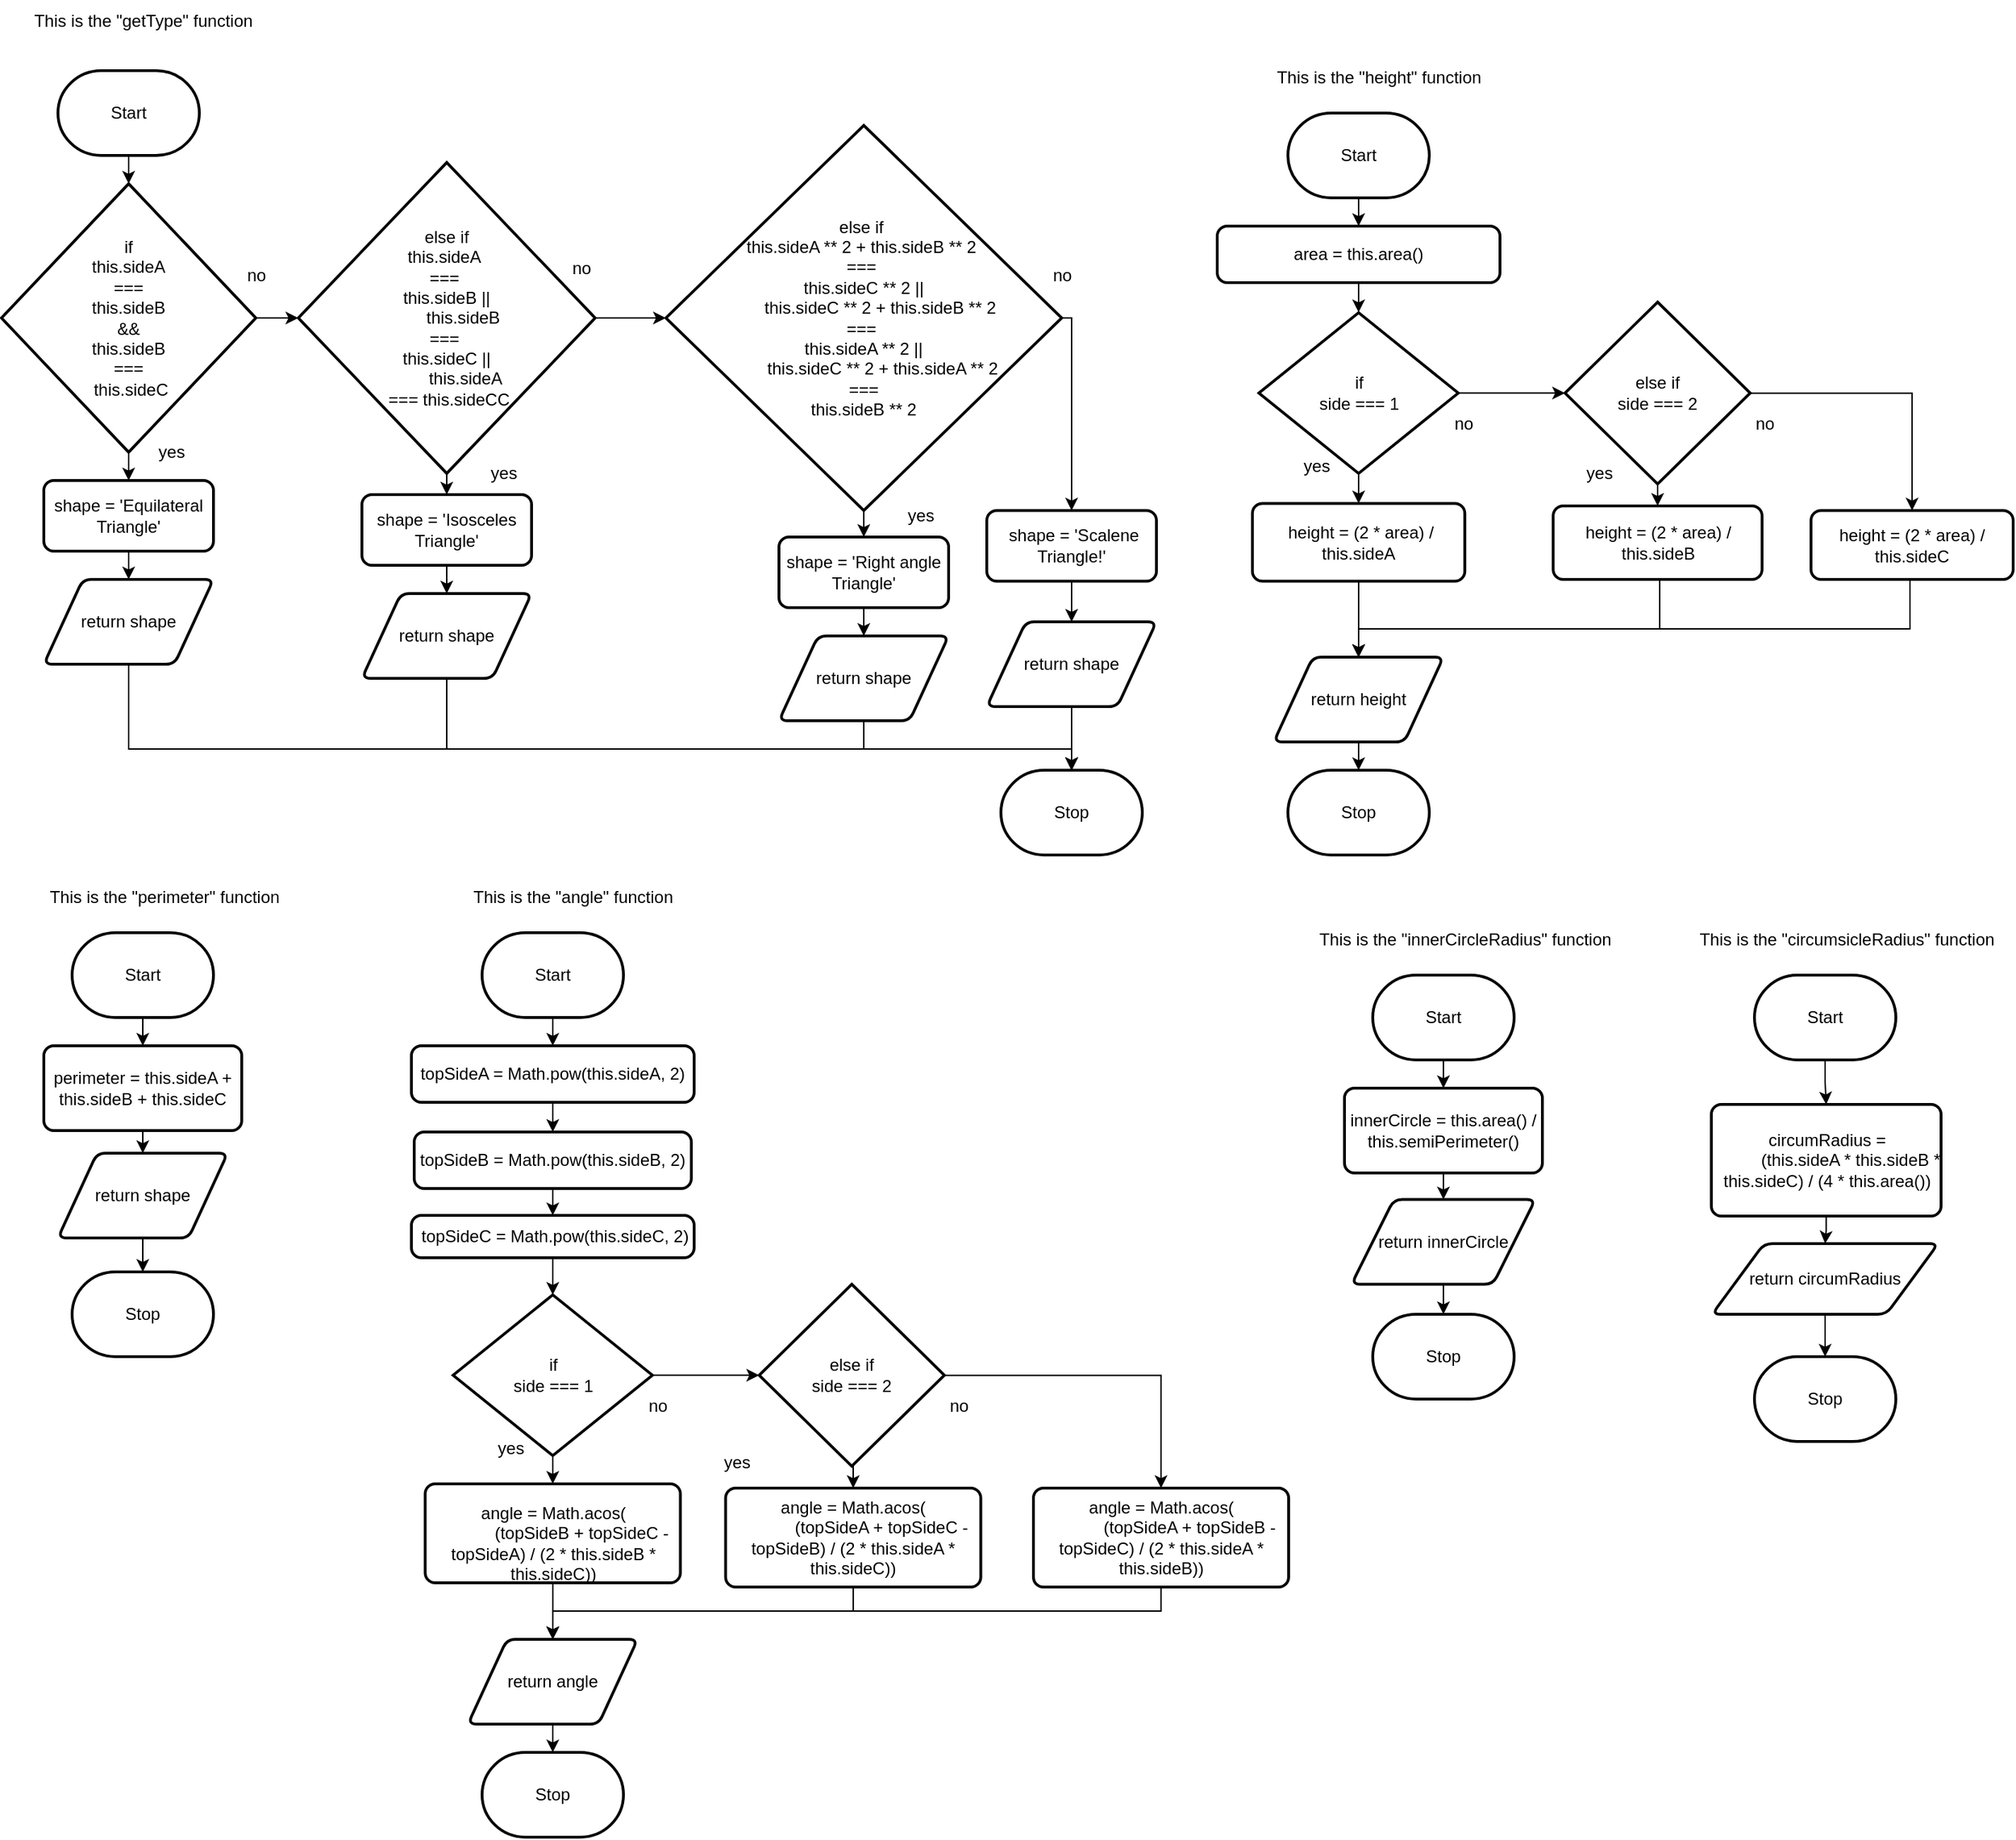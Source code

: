 <mxfile>
    <diagram id="cjdW_wq--UqNDgYKThvn" name="Page-1">
        <mxGraphModel dx="776" dy="470" grid="1" gridSize="10" guides="1" tooltips="1" connect="1" arrows="1" fold="1" page="1" pageScale="1" pageWidth="827" pageHeight="1169" math="0" shadow="0">
            <root>
                <mxCell id="0"/>
                <mxCell id="1" parent="0"/>
                <mxCell id="5" value="" style="edgeStyle=none;html=1;" edge="1" parent="1" source="2" target="4">
                    <mxGeometry relative="1" as="geometry"/>
                </mxCell>
                <mxCell id="2" value="Start" style="strokeWidth=2;html=1;shape=mxgraph.flowchart.terminator;whiteSpace=wrap;" vertex="1" parent="1">
                    <mxGeometry x="50" y="90" width="100" height="60" as="geometry"/>
                </mxCell>
                <mxCell id="3" value="Stop" style="strokeWidth=2;html=1;shape=mxgraph.flowchart.terminator;whiteSpace=wrap;" vertex="1" parent="1">
                    <mxGeometry x="717" y="585" width="100" height="60" as="geometry"/>
                </mxCell>
                <mxCell id="8" style="edgeStyle=none;html=1;exitX=0.5;exitY=1;exitDx=0;exitDy=0;exitPerimeter=0;entryX=0.5;entryY=0;entryDx=0;entryDy=0;" edge="1" parent="1" source="4" target="6">
                    <mxGeometry relative="1" as="geometry"/>
                </mxCell>
                <mxCell id="13" value="" style="edgeStyle=none;html=1;" edge="1" parent="1" source="4" target="12">
                    <mxGeometry relative="1" as="geometry"/>
                </mxCell>
                <mxCell id="4" value="if&lt;br&gt;this.sideA &lt;br&gt;=== &lt;br&gt;this.sideB &lt;br&gt;&amp;amp;&amp;amp; &lt;br&gt;this.sideB &lt;br&gt;===&lt;br&gt;&amp;nbsp;this.sideC" style="strokeWidth=2;html=1;shape=mxgraph.flowchart.decision;whiteSpace=wrap;" vertex="1" parent="1">
                    <mxGeometry x="10" y="170" width="180" height="190" as="geometry"/>
                </mxCell>
                <mxCell id="9" style="edgeStyle=none;html=1;exitX=0.5;exitY=1;exitDx=0;exitDy=0;entryX=0.5;entryY=0;entryDx=0;entryDy=0;" edge="1" parent="1" source="6" target="7">
                    <mxGeometry relative="1" as="geometry"/>
                </mxCell>
                <mxCell id="6" value="shape = 'Equilateral Triangle'" style="rounded=1;whiteSpace=wrap;html=1;absoluteArcSize=1;arcSize=14;strokeWidth=2;" vertex="1" parent="1">
                    <mxGeometry x="40" y="380" width="120" height="50" as="geometry"/>
                </mxCell>
                <mxCell id="29" style="edgeStyle=orthogonalEdgeStyle;html=1;entryX=0.5;entryY=0;entryDx=0;entryDy=0;entryPerimeter=0;rounded=0;" edge="1" parent="1" source="7" target="3">
                    <mxGeometry relative="1" as="geometry">
                        <Array as="points">
                            <mxPoint x="100" y="570"/>
                            <mxPoint x="767" y="570"/>
                        </Array>
                    </mxGeometry>
                </mxCell>
                <mxCell id="7" value="return shape" style="shape=parallelogram;html=1;strokeWidth=2;perimeter=parallelogramPerimeter;whiteSpace=wrap;rounded=1;arcSize=12;size=0.23;" vertex="1" parent="1">
                    <mxGeometry x="40" y="450" width="120" height="60" as="geometry"/>
                </mxCell>
                <mxCell id="10" value="no" style="text;html=1;align=center;verticalAlign=middle;resizable=0;points=[];autosize=1;strokeColor=none;fillColor=none;" vertex="1" parent="1">
                    <mxGeometry x="170" y="220" width="40" height="30" as="geometry"/>
                </mxCell>
                <mxCell id="11" value="yes" style="text;html=1;align=center;verticalAlign=middle;resizable=0;points=[];autosize=1;strokeColor=none;fillColor=none;" vertex="1" parent="1">
                    <mxGeometry x="110" y="345" width="40" height="30" as="geometry"/>
                </mxCell>
                <mxCell id="16" style="edgeStyle=none;html=1;exitX=0.5;exitY=1;exitDx=0;exitDy=0;exitPerimeter=0;entryX=0.5;entryY=0;entryDx=0;entryDy=0;" edge="1" parent="1" source="12" target="14">
                    <mxGeometry relative="1" as="geometry"/>
                </mxCell>
                <mxCell id="19" value="" style="edgeStyle=none;html=1;" edge="1" parent="1" source="12" target="18">
                    <mxGeometry relative="1" as="geometry"/>
                </mxCell>
                <mxCell id="12" value="else if&lt;br&gt;&lt;div&gt;this.sideA&amp;nbsp;&lt;/div&gt;&lt;div&gt;===&amp;nbsp;&lt;/div&gt;&lt;div&gt;this.sideB ||&lt;/div&gt;&lt;div&gt;&amp;nbsp; &amp;nbsp; &amp;nbsp; &amp;nbsp; this.sideB&amp;nbsp;&lt;/div&gt;&lt;div&gt;===&amp;nbsp;&lt;/div&gt;&lt;div&gt;this.sideC ||&lt;/div&gt;&lt;span style=&quot;background-color: initial;&quot;&gt;&amp;nbsp; &amp;nbsp; &amp;nbsp; &amp;nbsp; this.sideA&lt;br&gt;&amp;nbsp;=== this.sideC&lt;/span&gt;C" style="strokeWidth=2;html=1;shape=mxgraph.flowchart.decision;whiteSpace=wrap;" vertex="1" parent="1">
                    <mxGeometry x="220" y="155" width="210" height="220" as="geometry"/>
                </mxCell>
                <mxCell id="17" style="edgeStyle=none;html=1;exitX=0.5;exitY=1;exitDx=0;exitDy=0;entryX=0.5;entryY=0;entryDx=0;entryDy=0;" edge="1" parent="1" source="14" target="15">
                    <mxGeometry relative="1" as="geometry"/>
                </mxCell>
                <mxCell id="14" value="shape = 'Isosceles Triangle'" style="rounded=1;whiteSpace=wrap;html=1;absoluteArcSize=1;arcSize=14;strokeWidth=2;" vertex="1" parent="1">
                    <mxGeometry x="265" y="390" width="120" height="50" as="geometry"/>
                </mxCell>
                <mxCell id="30" style="edgeStyle=orthogonalEdgeStyle;rounded=0;html=1;entryX=0.5;entryY=0;entryDx=0;entryDy=0;entryPerimeter=0;" edge="1" parent="1" source="15" target="3">
                    <mxGeometry relative="1" as="geometry">
                        <Array as="points">
                            <mxPoint x="325" y="570"/>
                            <mxPoint x="767" y="570"/>
                        </Array>
                    </mxGeometry>
                </mxCell>
                <mxCell id="15" value="return shape" style="shape=parallelogram;html=1;strokeWidth=2;perimeter=parallelogramPerimeter;whiteSpace=wrap;rounded=1;arcSize=12;size=0.23;" vertex="1" parent="1">
                    <mxGeometry x="265" y="460" width="120" height="60" as="geometry"/>
                </mxCell>
                <mxCell id="23" style="edgeStyle=none;html=1;exitX=0.5;exitY=1;exitDx=0;exitDy=0;exitPerimeter=0;" edge="1" parent="1" source="18" target="21">
                    <mxGeometry relative="1" as="geometry"/>
                </mxCell>
                <mxCell id="40" style="edgeStyle=orthogonalEdgeStyle;rounded=0;html=1;entryX=0.5;entryY=0;entryDx=0;entryDy=0;" edge="1" parent="1" source="18" target="32">
                    <mxGeometry relative="1" as="geometry">
                        <Array as="points">
                            <mxPoint x="767" y="265"/>
                        </Array>
                    </mxGeometry>
                </mxCell>
                <mxCell id="18" value="&lt;div&gt;else if&amp;nbsp;&lt;/div&gt;&lt;div&gt;this.sideA ** 2 + this.sideB ** 2&amp;nbsp;&lt;/div&gt;&lt;div&gt;===&amp;nbsp;&lt;/div&gt;&lt;div&gt;this.sideC ** 2 ||&lt;/div&gt;&lt;div&gt;&amp;nbsp; &amp;nbsp; &amp;nbsp; &amp;nbsp; this.sideC ** 2 + this.sideB ** 2&amp;nbsp;&lt;/div&gt;&lt;div&gt;===&amp;nbsp;&lt;/div&gt;&lt;div&gt;this.sideA ** 2 ||&lt;/div&gt;&lt;div&gt;&amp;nbsp; &amp;nbsp; &amp;nbsp; &amp;nbsp; this.sideC ** 2 + this.sideA ** 2&lt;/div&gt;&lt;div&gt;&amp;nbsp;===&amp;nbsp;&lt;/div&gt;&lt;div&gt;this.sideB ** 2&lt;/div&gt;" style="strokeWidth=2;html=1;shape=mxgraph.flowchart.decision;whiteSpace=wrap;" vertex="1" parent="1">
                    <mxGeometry x="480" y="128.75" width="280" height="272.5" as="geometry"/>
                </mxCell>
                <mxCell id="20" value="no" style="text;html=1;align=center;verticalAlign=middle;resizable=0;points=[];autosize=1;strokeColor=none;fillColor=none;" vertex="1" parent="1">
                    <mxGeometry x="400" y="215" width="40" height="30" as="geometry"/>
                </mxCell>
                <mxCell id="24" style="edgeStyle=none;html=1;exitX=0.5;exitY=1;exitDx=0;exitDy=0;" edge="1" parent="1" source="21" target="22">
                    <mxGeometry relative="1" as="geometry"/>
                </mxCell>
                <mxCell id="21" value="shape = 'Right angle Triangle'" style="rounded=1;whiteSpace=wrap;html=1;absoluteArcSize=1;arcSize=14;strokeWidth=2;" vertex="1" parent="1">
                    <mxGeometry x="560" y="420" width="120" height="50" as="geometry"/>
                </mxCell>
                <mxCell id="31" style="edgeStyle=orthogonalEdgeStyle;rounded=0;html=1;entryX=0.5;entryY=0;entryDx=0;entryDy=0;entryPerimeter=0;" edge="1" parent="1" source="22" target="3">
                    <mxGeometry relative="1" as="geometry">
                        <Array as="points">
                            <mxPoint x="620" y="570"/>
                            <mxPoint x="767" y="570"/>
                        </Array>
                    </mxGeometry>
                </mxCell>
                <mxCell id="22" value="return shape" style="shape=parallelogram;html=1;strokeWidth=2;perimeter=parallelogramPerimeter;whiteSpace=wrap;rounded=1;arcSize=12;size=0.23;" vertex="1" parent="1">
                    <mxGeometry x="560" y="490" width="120" height="60" as="geometry"/>
                </mxCell>
                <mxCell id="26" value="no" style="text;html=1;align=center;verticalAlign=middle;resizable=0;points=[];autosize=1;strokeColor=none;fillColor=none;" vertex="1" parent="1">
                    <mxGeometry x="740" y="220" width="40" height="30" as="geometry"/>
                </mxCell>
                <mxCell id="27" value="yes" style="text;html=1;align=center;verticalAlign=middle;resizable=0;points=[];autosize=1;strokeColor=none;fillColor=none;" vertex="1" parent="1">
                    <mxGeometry x="345" y="360" width="40" height="30" as="geometry"/>
                </mxCell>
                <mxCell id="28" value="yes" style="text;html=1;align=center;verticalAlign=middle;resizable=0;points=[];autosize=1;strokeColor=none;fillColor=none;" vertex="1" parent="1">
                    <mxGeometry x="640" y="390" width="40" height="30" as="geometry"/>
                </mxCell>
                <mxCell id="38" value="" style="edgeStyle=orthogonalEdgeStyle;rounded=0;html=1;" edge="1" parent="1" source="32" target="37">
                    <mxGeometry relative="1" as="geometry"/>
                </mxCell>
                <mxCell id="32" value="&amp;nbsp;shape = 'Scalene Triangle!'" style="rounded=1;whiteSpace=wrap;html=1;absoluteArcSize=1;arcSize=14;strokeWidth=2;" vertex="1" parent="1">
                    <mxGeometry x="707" y="401.25" width="120" height="50" as="geometry"/>
                </mxCell>
                <mxCell id="39" style="edgeStyle=orthogonalEdgeStyle;rounded=0;html=1;entryX=0.5;entryY=0;entryDx=0;entryDy=0;entryPerimeter=0;" edge="1" parent="1" source="37" target="3">
                    <mxGeometry relative="1" as="geometry"/>
                </mxCell>
                <mxCell id="37" value="return shape" style="shape=parallelogram;html=1;strokeWidth=2;perimeter=parallelogramPerimeter;whiteSpace=wrap;rounded=1;arcSize=12;size=0.23;" vertex="1" parent="1">
                    <mxGeometry x="707" y="480" width="120" height="60" as="geometry"/>
                </mxCell>
                <mxCell id="41" value="This is the &quot;getType&quot; function" style="text;html=1;align=center;verticalAlign=middle;resizable=0;points=[];autosize=1;strokeColor=none;fillColor=none;" vertex="1" parent="1">
                    <mxGeometry x="20" y="40" width="180" height="30" as="geometry"/>
                </mxCell>
                <mxCell id="45" value="" style="edgeStyle=orthogonalEdgeStyle;rounded=0;html=1;" edge="1" parent="1" source="42" target="44">
                    <mxGeometry relative="1" as="geometry"/>
                </mxCell>
                <mxCell id="42" value="Start" style="strokeWidth=2;html=1;shape=mxgraph.flowchart.terminator;whiteSpace=wrap;" vertex="1" parent="1">
                    <mxGeometry x="60" y="700" width="100" height="60" as="geometry"/>
                </mxCell>
                <mxCell id="43" value="Stop" style="strokeWidth=2;html=1;shape=mxgraph.flowchart.terminator;whiteSpace=wrap;" vertex="1" parent="1">
                    <mxGeometry x="60" y="940" width="100" height="60" as="geometry"/>
                </mxCell>
                <mxCell id="47" value="" style="edgeStyle=orthogonalEdgeStyle;rounded=0;html=1;" edge="1" parent="1" source="44" target="46">
                    <mxGeometry relative="1" as="geometry"/>
                </mxCell>
                <mxCell id="44" value="perimeter = this.sideA + this.sideB + this.sideC" style="rounded=1;whiteSpace=wrap;html=1;absoluteArcSize=1;arcSize=14;strokeWidth=2;" vertex="1" parent="1">
                    <mxGeometry x="40" y="780" width="140" height="60" as="geometry"/>
                </mxCell>
                <mxCell id="48" value="" style="edgeStyle=orthogonalEdgeStyle;rounded=0;html=1;" edge="1" parent="1" source="46" target="43">
                    <mxGeometry relative="1" as="geometry"/>
                </mxCell>
                <mxCell id="46" value="return shape" style="shape=parallelogram;html=1;strokeWidth=2;perimeter=parallelogramPerimeter;whiteSpace=wrap;rounded=1;arcSize=12;size=0.23;" vertex="1" parent="1">
                    <mxGeometry x="50" y="856" width="120" height="60" as="geometry"/>
                </mxCell>
                <mxCell id="49" value="This is the &quot;perimeter&quot; function" style="text;html=1;align=center;verticalAlign=middle;resizable=0;points=[];autosize=1;strokeColor=none;fillColor=none;" vertex="1" parent="1">
                    <mxGeometry x="30" y="660" width="190" height="30" as="geometry"/>
                </mxCell>
                <mxCell id="86" style="edgeStyle=orthogonalEdgeStyle;rounded=0;html=1;exitX=0.5;exitY=1;exitDx=0;exitDy=0;exitPerimeter=0;" edge="1" parent="1" source="51" target="85">
                    <mxGeometry relative="1" as="geometry"/>
                </mxCell>
                <mxCell id="51" value="Start" style="strokeWidth=2;html=1;shape=mxgraph.flowchart.terminator;whiteSpace=wrap;" vertex="1" parent="1">
                    <mxGeometry x="350" y="700" width="100" height="60" as="geometry"/>
                </mxCell>
                <mxCell id="52" value="Stop" style="strokeWidth=2;html=1;shape=mxgraph.flowchart.terminator;whiteSpace=wrap;" vertex="1" parent="1">
                    <mxGeometry x="350" y="1280" width="100" height="60" as="geometry"/>
                </mxCell>
                <mxCell id="53" style="edgeStyle=none;html=1;exitX=0.5;exitY=1;exitDx=0;exitDy=0;exitPerimeter=0;entryX=0.5;entryY=0;entryDx=0;entryDy=0;" edge="1" parent="1" source="55" target="57">
                    <mxGeometry relative="1" as="geometry"/>
                </mxCell>
                <mxCell id="54" value="" style="edgeStyle=none;html=1;" edge="1" parent="1" source="55" target="64">
                    <mxGeometry relative="1" as="geometry"/>
                </mxCell>
                <mxCell id="55" value="if&lt;br&gt;side === 1" style="strokeWidth=2;html=1;shape=mxgraph.flowchart.decision;whiteSpace=wrap;" vertex="1" parent="1">
                    <mxGeometry x="329.5" y="956.25" width="141" height="113.75" as="geometry"/>
                </mxCell>
                <mxCell id="98" style="edgeStyle=orthogonalEdgeStyle;rounded=0;html=1;entryX=0.5;entryY=0;entryDx=0;entryDy=0;" edge="1" parent="1" source="57" target="97">
                    <mxGeometry relative="1" as="geometry"/>
                </mxCell>
                <mxCell id="57" value="&lt;div&gt;&lt;br&gt;&lt;/div&gt;&lt;div&gt;angle = Math.acos(&lt;/div&gt;&lt;div&gt;&amp;nbsp; &amp;nbsp; &amp;nbsp; &amp;nbsp; &amp;nbsp; &amp;nbsp; (topSideB + topSideC - topSideA) / (2 * this.sideB * this.sideC)&lt;span style=&quot;background-color: initial;&quot;&gt;)&lt;/span&gt;&lt;/div&gt;" style="rounded=1;whiteSpace=wrap;html=1;absoluteArcSize=1;arcSize=14;strokeWidth=2;" vertex="1" parent="1">
                    <mxGeometry x="309.75" y="1090" width="180.5" height="70" as="geometry"/>
                </mxCell>
                <mxCell id="60" value="no" style="text;html=1;align=center;verticalAlign=middle;resizable=0;points=[];autosize=1;strokeColor=none;fillColor=none;" vertex="1" parent="1">
                    <mxGeometry x="454" y="1020" width="40" height="30" as="geometry"/>
                </mxCell>
                <mxCell id="61" value="yes" style="text;html=1;align=center;verticalAlign=middle;resizable=0;points=[];autosize=1;strokeColor=none;fillColor=none;" vertex="1" parent="1">
                    <mxGeometry x="350" y="1050" width="40" height="30" as="geometry"/>
                </mxCell>
                <mxCell id="94" style="edgeStyle=orthogonalEdgeStyle;rounded=0;html=1;exitX=0.5;exitY=1;exitDx=0;exitDy=0;exitPerimeter=0;entryX=0.5;entryY=0;entryDx=0;entryDy=0;" edge="1" parent="1" source="64" target="93">
                    <mxGeometry relative="1" as="geometry"/>
                </mxCell>
                <mxCell id="96" style="edgeStyle=orthogonalEdgeStyle;rounded=0;html=1;" edge="1" parent="1" source="64" target="95">
                    <mxGeometry relative="1" as="geometry"/>
                </mxCell>
                <mxCell id="64" value="else if&lt;br&gt;&lt;div&gt;&lt;/div&gt;side === 2" style="strokeWidth=2;html=1;shape=mxgraph.flowchart.decision;whiteSpace=wrap;" vertex="1" parent="1">
                    <mxGeometry x="546" y="948.75" width="131" height="128.75" as="geometry"/>
                </mxCell>
                <mxCell id="72" value="no" style="text;html=1;align=center;verticalAlign=middle;resizable=0;points=[];autosize=1;strokeColor=none;fillColor=none;" vertex="1" parent="1">
                    <mxGeometry x="667" y="1020" width="40" height="30" as="geometry"/>
                </mxCell>
                <mxCell id="78" value="yes" style="text;html=1;align=center;verticalAlign=middle;resizable=0;points=[];autosize=1;strokeColor=none;fillColor=none;" vertex="1" parent="1">
                    <mxGeometry x="510" y="1060" width="40" height="30" as="geometry"/>
                </mxCell>
                <mxCell id="84" value="This is the &quot;angle&quot; function" style="text;html=1;align=center;verticalAlign=middle;resizable=0;points=[];autosize=1;strokeColor=none;fillColor=none;" vertex="1" parent="1">
                    <mxGeometry x="334" y="660" width="160" height="30" as="geometry"/>
                </mxCell>
                <mxCell id="89" style="edgeStyle=orthogonalEdgeStyle;rounded=0;html=1;exitX=0.5;exitY=1;exitDx=0;exitDy=0;entryX=0.5;entryY=0;entryDx=0;entryDy=0;" edge="1" parent="1" source="85" target="87">
                    <mxGeometry relative="1" as="geometry"/>
                </mxCell>
                <mxCell id="85" value="&lt;div style=&quot;text-align: justify;&quot;&gt;topSideA = Math.pow(this.sideA, 2)&lt;/div&gt;" style="rounded=1;whiteSpace=wrap;html=1;absoluteArcSize=1;arcSize=14;strokeWidth=2;" vertex="1" parent="1">
                    <mxGeometry x="300" y="780" width="200" height="40" as="geometry"/>
                </mxCell>
                <mxCell id="90" value="" style="edgeStyle=orthogonalEdgeStyle;rounded=0;html=1;" edge="1" parent="1" source="87" target="88">
                    <mxGeometry relative="1" as="geometry"/>
                </mxCell>
                <mxCell id="87" value="&lt;div&gt;&lt;span style=&quot;background-color: initial;&quot;&gt;topSideB = Math.pow(this.sideB, 2)&lt;/span&gt;&lt;/div&gt;" style="rounded=1;whiteSpace=wrap;html=1;absoluteArcSize=1;arcSize=14;strokeWidth=2;" vertex="1" parent="1">
                    <mxGeometry x="302" y="841" width="196" height="40" as="geometry"/>
                </mxCell>
                <mxCell id="91" style="edgeStyle=orthogonalEdgeStyle;rounded=0;html=1;" edge="1" parent="1" source="88" target="55">
                    <mxGeometry relative="1" as="geometry"/>
                </mxCell>
                <mxCell id="88" value="&lt;div&gt;&lt;span style=&quot;background-color: initial;&quot;&gt;&amp;nbsp;topSideC = Math.pow(this.sideC, 2)&lt;/span&gt;&lt;br&gt;&lt;/div&gt;" style="rounded=1;whiteSpace=wrap;html=1;absoluteArcSize=1;arcSize=14;strokeWidth=2;" vertex="1" parent="1">
                    <mxGeometry x="300" y="900" width="200" height="30" as="geometry"/>
                </mxCell>
                <mxCell id="99" style="edgeStyle=orthogonalEdgeStyle;rounded=0;html=1;entryX=0.5;entryY=0;entryDx=0;entryDy=0;" edge="1" parent="1" source="93" target="97">
                    <mxGeometry relative="1" as="geometry">
                        <Array as="points">
                            <mxPoint x="613" y="1180"/>
                            <mxPoint x="400" y="1180"/>
                        </Array>
                    </mxGeometry>
                </mxCell>
                <mxCell id="93" value="&lt;div&gt;angle = Math.acos(&lt;/div&gt;&lt;div&gt;&amp;nbsp; &amp;nbsp; &amp;nbsp; &amp;nbsp; &amp;nbsp; &amp;nbsp; (topSideA + topSideC - topSideB) / (2 * this.sideA * this.sideC)&lt;span style=&quot;background-color: initial;&quot;&gt;)&lt;/span&gt;&lt;/div&gt;" style="rounded=1;whiteSpace=wrap;html=1;absoluteArcSize=1;arcSize=14;strokeWidth=2;" vertex="1" parent="1">
                    <mxGeometry x="522.25" y="1093" width="180.5" height="70" as="geometry"/>
                </mxCell>
                <mxCell id="100" style="edgeStyle=orthogonalEdgeStyle;rounded=0;html=1;entryX=0.5;entryY=0;entryDx=0;entryDy=0;" edge="1" parent="1" source="95" target="97">
                    <mxGeometry relative="1" as="geometry">
                        <Array as="points">
                            <mxPoint x="830" y="1180"/>
                            <mxPoint x="400" y="1180"/>
                        </Array>
                    </mxGeometry>
                </mxCell>
                <mxCell id="95" value="&lt;div&gt;angle = Math.acos(&lt;/div&gt;&lt;div&gt;&amp;nbsp; &amp;nbsp; &amp;nbsp; &amp;nbsp; &amp;nbsp; &amp;nbsp; (topSideA + topSideB - topSideC) / (2 * this.sideA * this.sideB)&lt;span style=&quot;background-color: initial;&quot;&gt;)&lt;/span&gt;&lt;/div&gt;" style="rounded=1;whiteSpace=wrap;html=1;absoluteArcSize=1;arcSize=14;strokeWidth=2;" vertex="1" parent="1">
                    <mxGeometry x="740" y="1093" width="180.5" height="70" as="geometry"/>
                </mxCell>
                <mxCell id="101" style="edgeStyle=orthogonalEdgeStyle;rounded=0;html=1;" edge="1" parent="1" source="97" target="52">
                    <mxGeometry relative="1" as="geometry"/>
                </mxCell>
                <mxCell id="97" value="return angle" style="shape=parallelogram;html=1;strokeWidth=2;perimeter=parallelogramPerimeter;whiteSpace=wrap;rounded=1;arcSize=12;size=0.23;" vertex="1" parent="1">
                    <mxGeometry x="340" y="1200" width="120" height="60" as="geometry"/>
                </mxCell>
                <mxCell id="102" style="edgeStyle=orthogonalEdgeStyle;rounded=0;html=1;exitX=0.5;exitY=1;exitDx=0;exitDy=0;exitPerimeter=0;" edge="1" parent="1" source="103" target="119">
                    <mxGeometry relative="1" as="geometry"/>
                </mxCell>
                <mxCell id="103" value="Start" style="strokeWidth=2;html=1;shape=mxgraph.flowchart.terminator;whiteSpace=wrap;" vertex="1" parent="1">
                    <mxGeometry x="920" y="120" width="100" height="60" as="geometry"/>
                </mxCell>
                <mxCell id="104" value="Stop" style="strokeWidth=2;html=1;shape=mxgraph.flowchart.terminator;whiteSpace=wrap;" vertex="1" parent="1">
                    <mxGeometry x="920" y="585" width="100" height="60" as="geometry"/>
                </mxCell>
                <mxCell id="105" style="edgeStyle=none;html=1;exitX=0.5;exitY=1;exitDx=0;exitDy=0;exitPerimeter=0;entryX=0.5;entryY=0;entryDx=0;entryDy=0;" edge="1" parent="1" source="107" target="109">
                    <mxGeometry relative="1" as="geometry"/>
                </mxCell>
                <mxCell id="106" value="" style="edgeStyle=none;html=1;" edge="1" parent="1" source="107" target="114">
                    <mxGeometry relative="1" as="geometry"/>
                </mxCell>
                <mxCell id="107" value="if&lt;br&gt;side === 1" style="strokeWidth=2;html=1;shape=mxgraph.flowchart.decision;whiteSpace=wrap;" vertex="1" parent="1">
                    <mxGeometry x="899.5" y="261.25" width="141" height="113.75" as="geometry"/>
                </mxCell>
                <mxCell id="108" style="edgeStyle=orthogonalEdgeStyle;rounded=0;html=1;entryX=0.5;entryY=0;entryDx=0;entryDy=0;" edge="1" parent="1" source="109" target="129">
                    <mxGeometry relative="1" as="geometry"/>
                </mxCell>
                <mxCell id="109" value="&amp;nbsp;height = (2 * area) / this.sideA" style="rounded=1;whiteSpace=wrap;html=1;absoluteArcSize=1;arcSize=14;strokeWidth=2;" vertex="1" parent="1">
                    <mxGeometry x="894.88" y="396.25" width="150.25" height="55" as="geometry"/>
                </mxCell>
                <mxCell id="110" value="no" style="text;html=1;align=center;verticalAlign=middle;resizable=0;points=[];autosize=1;strokeColor=none;fillColor=none;" vertex="1" parent="1">
                    <mxGeometry x="1024" y="325" width="40" height="30" as="geometry"/>
                </mxCell>
                <mxCell id="111" value="yes" style="text;html=1;align=center;verticalAlign=middle;resizable=0;points=[];autosize=1;strokeColor=none;fillColor=none;" vertex="1" parent="1">
                    <mxGeometry x="920" y="355" width="40" height="30" as="geometry"/>
                </mxCell>
                <mxCell id="112" style="edgeStyle=orthogonalEdgeStyle;rounded=0;html=1;exitX=0.5;exitY=1;exitDx=0;exitDy=0;exitPerimeter=0;entryX=0.5;entryY=0;entryDx=0;entryDy=0;" edge="1" parent="1" source="114" target="125">
                    <mxGeometry relative="1" as="geometry"/>
                </mxCell>
                <mxCell id="113" style="edgeStyle=orthogonalEdgeStyle;rounded=0;html=1;" edge="1" parent="1" source="114" target="127">
                    <mxGeometry relative="1" as="geometry"/>
                </mxCell>
                <mxCell id="114" value="else if&lt;br&gt;&lt;div&gt;&lt;/div&gt;side === 2" style="strokeWidth=2;html=1;shape=mxgraph.flowchart.decision;whiteSpace=wrap;" vertex="1" parent="1">
                    <mxGeometry x="1116" y="253.75" width="131" height="128.75" as="geometry"/>
                </mxCell>
                <mxCell id="115" value="no" style="text;html=1;align=center;verticalAlign=middle;resizable=0;points=[];autosize=1;strokeColor=none;fillColor=none;" vertex="1" parent="1">
                    <mxGeometry x="1237" y="325" width="40" height="30" as="geometry"/>
                </mxCell>
                <mxCell id="116" value="yes" style="text;html=1;align=center;verticalAlign=middle;resizable=0;points=[];autosize=1;strokeColor=none;fillColor=none;" vertex="1" parent="1">
                    <mxGeometry x="1120" y="360" width="40" height="30" as="geometry"/>
                </mxCell>
                <mxCell id="117" value="This is the &quot;height&quot; function" style="text;html=1;align=center;verticalAlign=middle;resizable=0;points=[];autosize=1;strokeColor=none;fillColor=none;" vertex="1" parent="1">
                    <mxGeometry x="899" y="80" width="170" height="30" as="geometry"/>
                </mxCell>
                <mxCell id="118" style="edgeStyle=orthogonalEdgeStyle;rounded=0;html=1;exitX=0.5;exitY=1;exitDx=0;exitDy=0;entryX=0.5;entryY=0;entryDx=0;entryDy=0;" edge="1" parent="1" source="119">
                    <mxGeometry relative="1" as="geometry">
                        <mxPoint x="970" y="261" as="targetPoint"/>
                    </mxGeometry>
                </mxCell>
                <mxCell id="119" value="&lt;div style=&quot;text-align: justify;&quot;&gt;area = this.area()&lt;/div&gt;" style="rounded=1;whiteSpace=wrap;html=1;absoluteArcSize=1;arcSize=14;strokeWidth=2;" vertex="1" parent="1">
                    <mxGeometry x="870" y="200" width="200" height="40" as="geometry"/>
                </mxCell>
                <mxCell id="124" style="edgeStyle=orthogonalEdgeStyle;rounded=0;html=1;entryX=0.5;entryY=0;entryDx=0;entryDy=0;" edge="1" parent="1" source="125" target="129">
                    <mxGeometry relative="1" as="geometry">
                        <Array as="points">
                            <mxPoint x="1183" y="485"/>
                            <mxPoint x="970" y="485"/>
                        </Array>
                    </mxGeometry>
                </mxCell>
                <mxCell id="125" value="height = (2 * area) / this.sideB" style="rounded=1;whiteSpace=wrap;html=1;absoluteArcSize=1;arcSize=14;strokeWidth=2;" vertex="1" parent="1">
                    <mxGeometry x="1107.63" y="398" width="147.75" height="52" as="geometry"/>
                </mxCell>
                <mxCell id="126" style="edgeStyle=orthogonalEdgeStyle;rounded=0;html=1;entryX=0.5;entryY=0;entryDx=0;entryDy=0;" edge="1" parent="1" source="127" target="129">
                    <mxGeometry relative="1" as="geometry">
                        <Array as="points">
                            <mxPoint x="1360" y="485"/>
                            <mxPoint x="970" y="485"/>
                        </Array>
                    </mxGeometry>
                </mxCell>
                <mxCell id="127" value="height = (2 * area) / this.sideC" style="rounded=1;whiteSpace=wrap;html=1;absoluteArcSize=1;arcSize=14;strokeWidth=2;" vertex="1" parent="1">
                    <mxGeometry x="1290" y="401.25" width="143" height="48.75" as="geometry"/>
                </mxCell>
                <mxCell id="128" style="edgeStyle=orthogonalEdgeStyle;rounded=0;html=1;" edge="1" parent="1" source="129" target="104">
                    <mxGeometry relative="1" as="geometry"/>
                </mxCell>
                <mxCell id="129" value="return height" style="shape=parallelogram;html=1;strokeWidth=2;perimeter=parallelogramPerimeter;whiteSpace=wrap;rounded=1;arcSize=12;size=0.23;" vertex="1" parent="1">
                    <mxGeometry x="910" y="505" width="120" height="60" as="geometry"/>
                </mxCell>
                <mxCell id="131" value="" style="edgeStyle=orthogonalEdgeStyle;rounded=0;html=1;" edge="1" parent="1" source="132" target="135">
                    <mxGeometry relative="1" as="geometry"/>
                </mxCell>
                <mxCell id="132" value="Start" style="strokeWidth=2;html=1;shape=mxgraph.flowchart.terminator;whiteSpace=wrap;" vertex="1" parent="1">
                    <mxGeometry x="980" y="730" width="100" height="60" as="geometry"/>
                </mxCell>
                <mxCell id="133" value="Stop" style="strokeWidth=2;html=1;shape=mxgraph.flowchart.terminator;whiteSpace=wrap;" vertex="1" parent="1">
                    <mxGeometry x="980" y="970" width="100" height="60" as="geometry"/>
                </mxCell>
                <mxCell id="134" value="" style="edgeStyle=orthogonalEdgeStyle;rounded=0;html=1;" edge="1" parent="1" source="135" target="137">
                    <mxGeometry relative="1" as="geometry"/>
                </mxCell>
                <mxCell id="135" value="innerCircle = this.area() / this.semiPerimeter()" style="rounded=1;whiteSpace=wrap;html=1;absoluteArcSize=1;arcSize=14;strokeWidth=2;" vertex="1" parent="1">
                    <mxGeometry x="960" y="810" width="140" height="60" as="geometry"/>
                </mxCell>
                <mxCell id="136" value="" style="edgeStyle=orthogonalEdgeStyle;rounded=0;html=1;" edge="1" parent="1" source="137" target="133">
                    <mxGeometry relative="1" as="geometry"/>
                </mxCell>
                <mxCell id="137" value="return innerCircle" style="shape=parallelogram;html=1;strokeWidth=2;perimeter=parallelogramPerimeter;whiteSpace=wrap;rounded=1;arcSize=12;size=0.23;" vertex="1" parent="1">
                    <mxGeometry x="965" y="888.75" width="130" height="60" as="geometry"/>
                </mxCell>
                <mxCell id="138" value="This is the &quot;innerCircleRadius&quot; function" style="text;html=1;align=center;verticalAlign=middle;resizable=0;points=[];autosize=1;strokeColor=none;fillColor=none;" vertex="1" parent="1">
                    <mxGeometry x="930" y="690" width="230" height="30" as="geometry"/>
                </mxCell>
                <mxCell id="139" value="" style="edgeStyle=orthogonalEdgeStyle;rounded=0;html=1;" edge="1" parent="1" source="140" target="143">
                    <mxGeometry relative="1" as="geometry"/>
                </mxCell>
                <mxCell id="140" value="Start" style="strokeWidth=2;html=1;shape=mxgraph.flowchart.terminator;whiteSpace=wrap;" vertex="1" parent="1">
                    <mxGeometry x="1250" y="730" width="100" height="60" as="geometry"/>
                </mxCell>
                <mxCell id="141" value="Stop" style="strokeWidth=2;html=1;shape=mxgraph.flowchart.terminator;whiteSpace=wrap;" vertex="1" parent="1">
                    <mxGeometry x="1250" y="1000" width="100" height="60" as="geometry"/>
                </mxCell>
                <mxCell id="142" value="" style="edgeStyle=orthogonalEdgeStyle;rounded=0;html=1;" edge="1" parent="1" source="143" target="145">
                    <mxGeometry relative="1" as="geometry"/>
                </mxCell>
                <mxCell id="143" value="&lt;div&gt;circumRadius =&lt;/div&gt;&lt;div&gt;&amp;nbsp; &amp;nbsp; &amp;nbsp; &amp;nbsp; &amp;nbsp; (this.sideA * this.sideB * this.sideC) / (4 * this.area())&lt;/div&gt;" style="rounded=1;whiteSpace=wrap;html=1;absoluteArcSize=1;arcSize=14;strokeWidth=2;" vertex="1" parent="1">
                    <mxGeometry x="1219.5" y="821.5" width="162.5" height="79" as="geometry"/>
                </mxCell>
                <mxCell id="144" value="" style="edgeStyle=orthogonalEdgeStyle;rounded=0;html=1;" edge="1" parent="1" source="145" target="141">
                    <mxGeometry relative="1" as="geometry"/>
                </mxCell>
                <mxCell id="145" value="return circumRadius" style="shape=parallelogram;html=1;strokeWidth=2;perimeter=parallelogramPerimeter;whiteSpace=wrap;rounded=1;arcSize=12;size=0.23;" vertex="1" parent="1">
                    <mxGeometry x="1220" y="920" width="160" height="50" as="geometry"/>
                </mxCell>
                <mxCell id="146" value="This is the &quot;circumsicleRadius&quot; function" style="text;html=1;align=center;verticalAlign=middle;resizable=0;points=[];autosize=1;strokeColor=none;fillColor=none;" vertex="1" parent="1">
                    <mxGeometry x="1200" y="690" width="230" height="30" as="geometry"/>
                </mxCell>
            </root>
        </mxGraphModel>
    </diagram>
</mxfile>